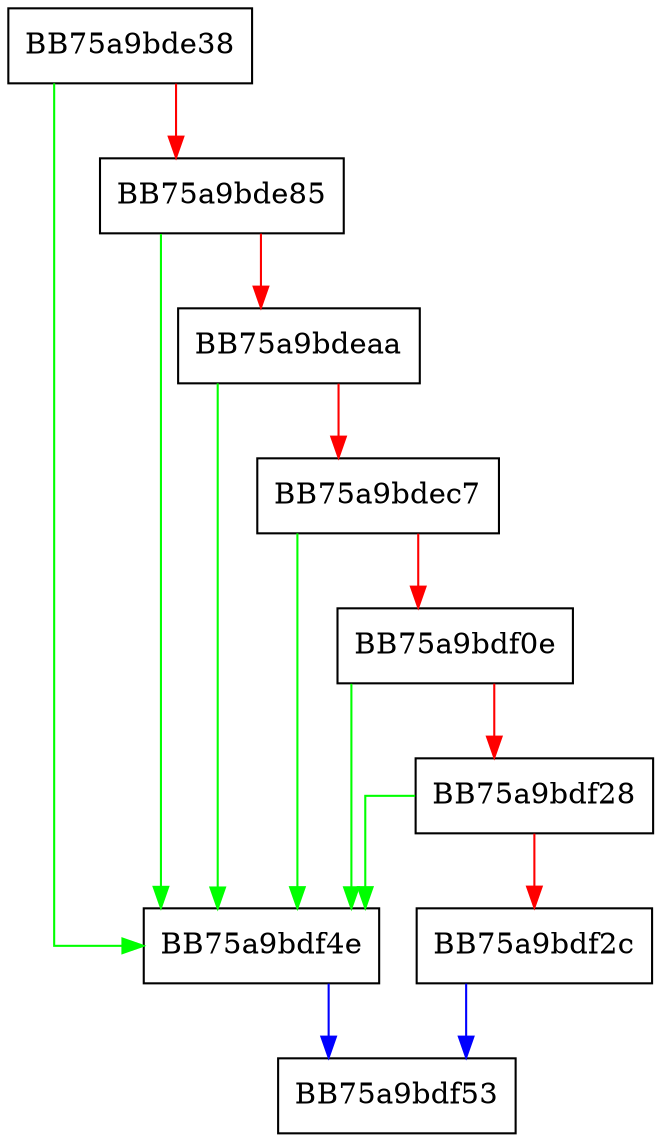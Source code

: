 digraph _validate_ratio_feature_and_save {
  node [shape="box"];
  graph [splines=ortho];
  BB75a9bde38 -> BB75a9bdf4e [color="green"];
  BB75a9bde38 -> BB75a9bde85 [color="red"];
  BB75a9bde85 -> BB75a9bdf4e [color="green"];
  BB75a9bde85 -> BB75a9bdeaa [color="red"];
  BB75a9bdeaa -> BB75a9bdf4e [color="green"];
  BB75a9bdeaa -> BB75a9bdec7 [color="red"];
  BB75a9bdec7 -> BB75a9bdf4e [color="green"];
  BB75a9bdec7 -> BB75a9bdf0e [color="red"];
  BB75a9bdf0e -> BB75a9bdf4e [color="green"];
  BB75a9bdf0e -> BB75a9bdf28 [color="red"];
  BB75a9bdf28 -> BB75a9bdf4e [color="green"];
  BB75a9bdf28 -> BB75a9bdf2c [color="red"];
  BB75a9bdf2c -> BB75a9bdf53 [color="blue"];
  BB75a9bdf4e -> BB75a9bdf53 [color="blue"];
}